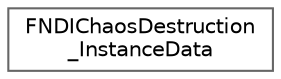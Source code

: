 digraph "Graphical Class Hierarchy"
{
 // INTERACTIVE_SVG=YES
 // LATEX_PDF_SIZE
  bgcolor="transparent";
  edge [fontname=Helvetica,fontsize=10,labelfontname=Helvetica,labelfontsize=10];
  node [fontname=Helvetica,fontsize=10,shape=box,height=0.2,width=0.4];
  rankdir="LR";
  Node0 [id="Node000000",label="FNDIChaosDestruction\l_InstanceData",height=0.2,width=0.4,color="grey40", fillcolor="white", style="filled",URL="$dd/d72/structFNDIChaosDestruction__InstanceData.html",tooltip=" "];
}
